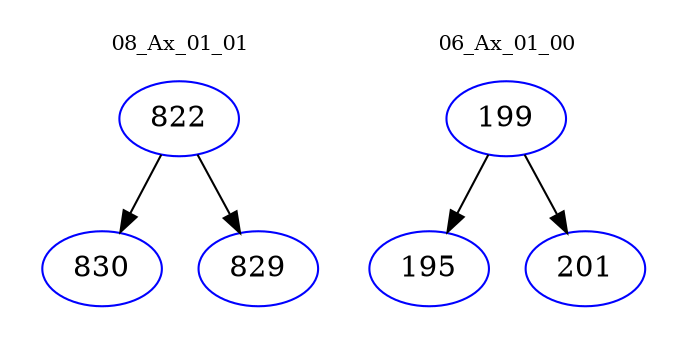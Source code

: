 digraph{
subgraph cluster_0 {
color = white
label = "08_Ax_01_01";
fontsize=10;
T0_822 [label="822", color="blue"]
T0_822 -> T0_830 [color="black"]
T0_830 [label="830", color="blue"]
T0_822 -> T0_829 [color="black"]
T0_829 [label="829", color="blue"]
}
subgraph cluster_1 {
color = white
label = "06_Ax_01_00";
fontsize=10;
T1_199 [label="199", color="blue"]
T1_199 -> T1_195 [color="black"]
T1_195 [label="195", color="blue"]
T1_199 -> T1_201 [color="black"]
T1_201 [label="201", color="blue"]
}
}
